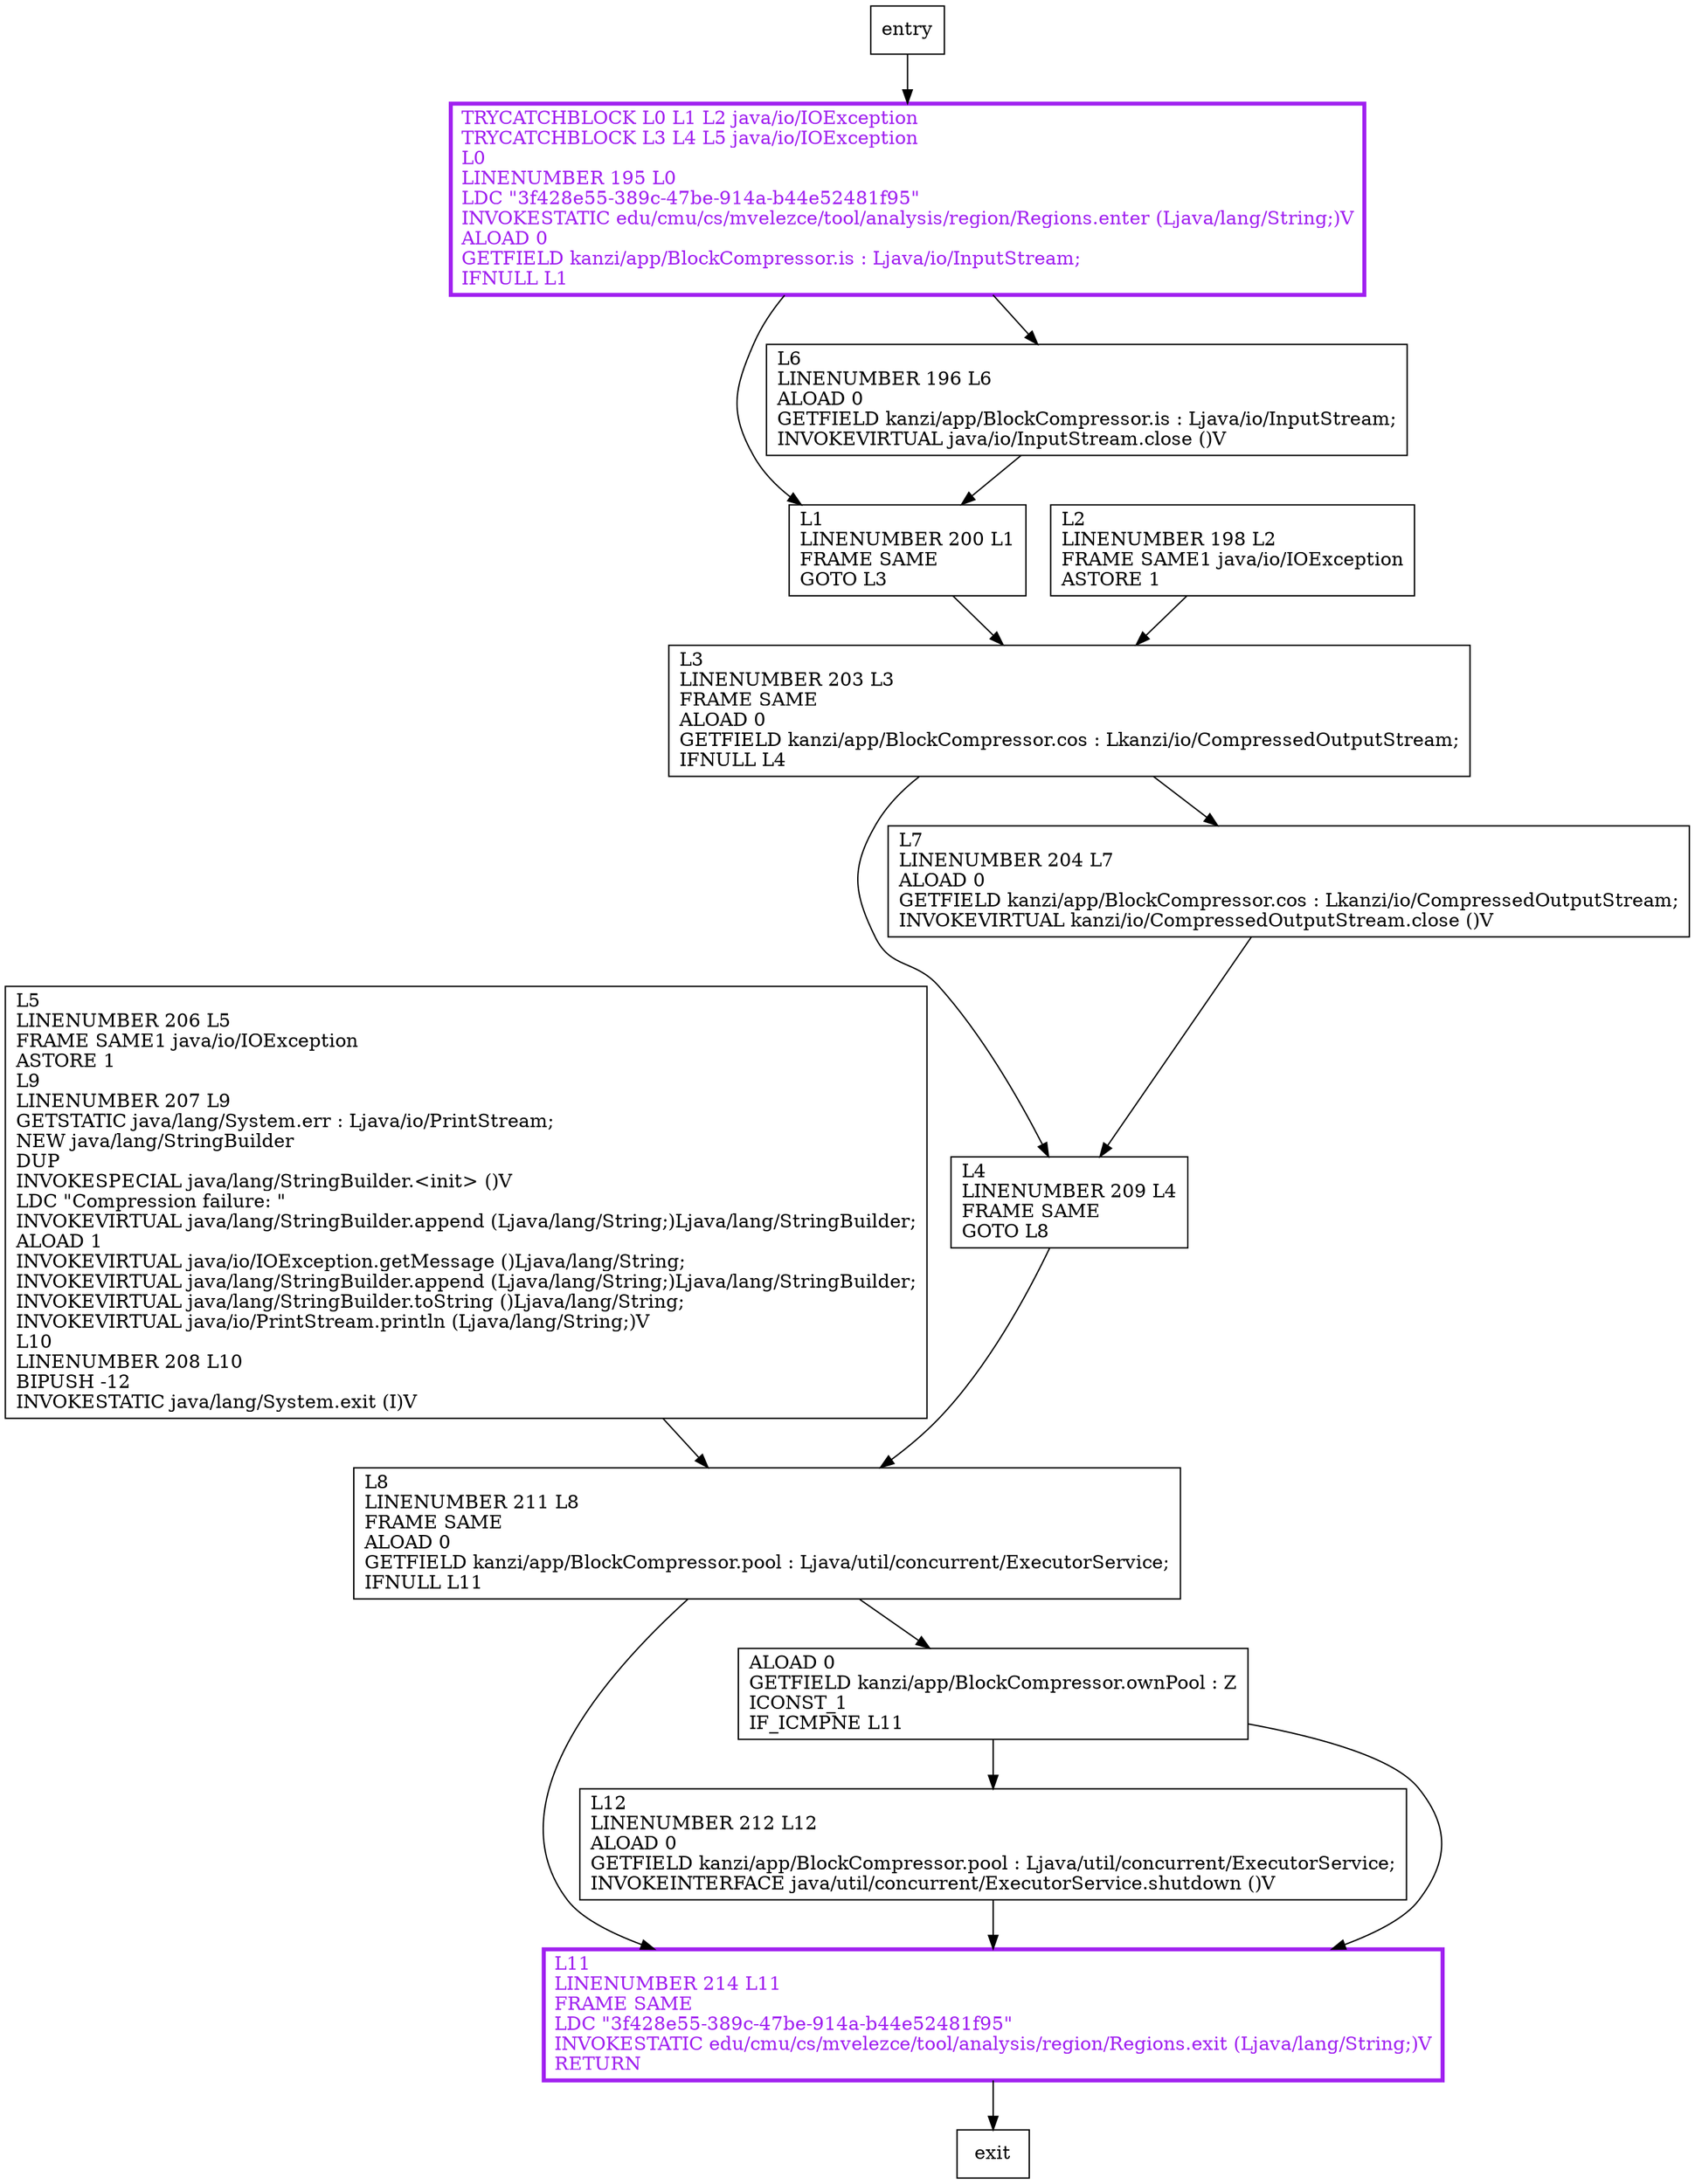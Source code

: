 digraph dispose {
node [shape=record];
801339597 [label="L12\lLINENUMBER 212 L12\lALOAD 0\lGETFIELD kanzi/app/BlockCompressor.pool : Ljava/util/concurrent/ExecutorService;\lINVOKEINTERFACE java/util/concurrent/ExecutorService.shutdown ()V\l"];
74738525 [label="L1\lLINENUMBER 200 L1\lFRAME SAME\lGOTO L3\l"];
823559146 [label="L11\lLINENUMBER 214 L11\lFRAME SAME\lLDC \"3f428e55-389c-47be-914a-b44e52481f95\"\lINVOKESTATIC edu/cmu/cs/mvelezce/tool/analysis/region/Regions.exit (Ljava/lang/String;)V\lRETURN\l"];
1453578857 [label="TRYCATCHBLOCK L0 L1 L2 java/io/IOException\lTRYCATCHBLOCK L3 L4 L5 java/io/IOException\lL0\lLINENUMBER 195 L0\lLDC \"3f428e55-389c-47be-914a-b44e52481f95\"\lINVOKESTATIC edu/cmu/cs/mvelezce/tool/analysis/region/Regions.enter (Ljava/lang/String;)V\lALOAD 0\lGETFIELD kanzi/app/BlockCompressor.is : Ljava/io/InputStream;\lIFNULL L1\l"];
1469084143 [label="L5\lLINENUMBER 206 L5\lFRAME SAME1 java/io/IOException\lASTORE 1\lL9\lLINENUMBER 207 L9\lGETSTATIC java/lang/System.err : Ljava/io/PrintStream;\lNEW java/lang/StringBuilder\lDUP\lINVOKESPECIAL java/lang/StringBuilder.\<init\> ()V\lLDC \"Compression failure: \"\lINVOKEVIRTUAL java/lang/StringBuilder.append (Ljava/lang/String;)Ljava/lang/StringBuilder;\lALOAD 1\lINVOKEVIRTUAL java/io/IOException.getMessage ()Ljava/lang/String;\lINVOKEVIRTUAL java/lang/StringBuilder.append (Ljava/lang/String;)Ljava/lang/StringBuilder;\lINVOKEVIRTUAL java/lang/StringBuilder.toString ()Ljava/lang/String;\lINVOKEVIRTUAL java/io/PrintStream.println (Ljava/lang/String;)V\lL10\lLINENUMBER 208 L10\lBIPUSH -12\lINVOKESTATIC java/lang/System.exit (I)V\l"];
1566233058 [label="ALOAD 0\lGETFIELD kanzi/app/BlockCompressor.ownPool : Z\lICONST_1\lIF_ICMPNE L11\l"];
1499984127 [label="L4\lLINENUMBER 209 L4\lFRAME SAME\lGOTO L8\l"];
911648461 [label="L3\lLINENUMBER 203 L3\lFRAME SAME\lALOAD 0\lGETFIELD kanzi/app/BlockCompressor.cos : Lkanzi/io/CompressedOutputStream;\lIFNULL L4\l"];
1629233042 [label="L6\lLINENUMBER 196 L6\lALOAD 0\lGETFIELD kanzi/app/BlockCompressor.is : Ljava/io/InputStream;\lINVOKEVIRTUAL java/io/InputStream.close ()V\l"];
1541743053 [label="L8\lLINENUMBER 211 L8\lFRAME SAME\lALOAD 0\lGETFIELD kanzi/app/BlockCompressor.pool : Ljava/util/concurrent/ExecutorService;\lIFNULL L11\l"];
2129543932 [label="L2\lLINENUMBER 198 L2\lFRAME SAME1 java/io/IOException\lASTORE 1\l"];
1476826318 [label="L7\lLINENUMBER 204 L7\lALOAD 0\lGETFIELD kanzi/app/BlockCompressor.cos : Lkanzi/io/CompressedOutputStream;\lINVOKEVIRTUAL kanzi/io/CompressedOutputStream.close ()V\l"];
entry;
exit;
801339597 -> 823559146;
1453578857 -> 74738525;
1453578857 -> 1629233042;
1469084143 -> 1541743053;
1566233058 -> 801339597;
1566233058 -> 823559146;
1499984127 -> 1541743053;
911648461 -> 1499984127;
911648461 -> 1476826318;
1541743053 -> 823559146;
1541743053 -> 1566233058;
1476826318 -> 1499984127;
entry -> 1453578857;
74738525 -> 911648461;
823559146 -> exit;
1629233042 -> 74738525;
2129543932 -> 911648461;
823559146[fontcolor="purple", penwidth=3, color="purple"];
1453578857[fontcolor="purple", penwidth=3, color="purple"];
}

